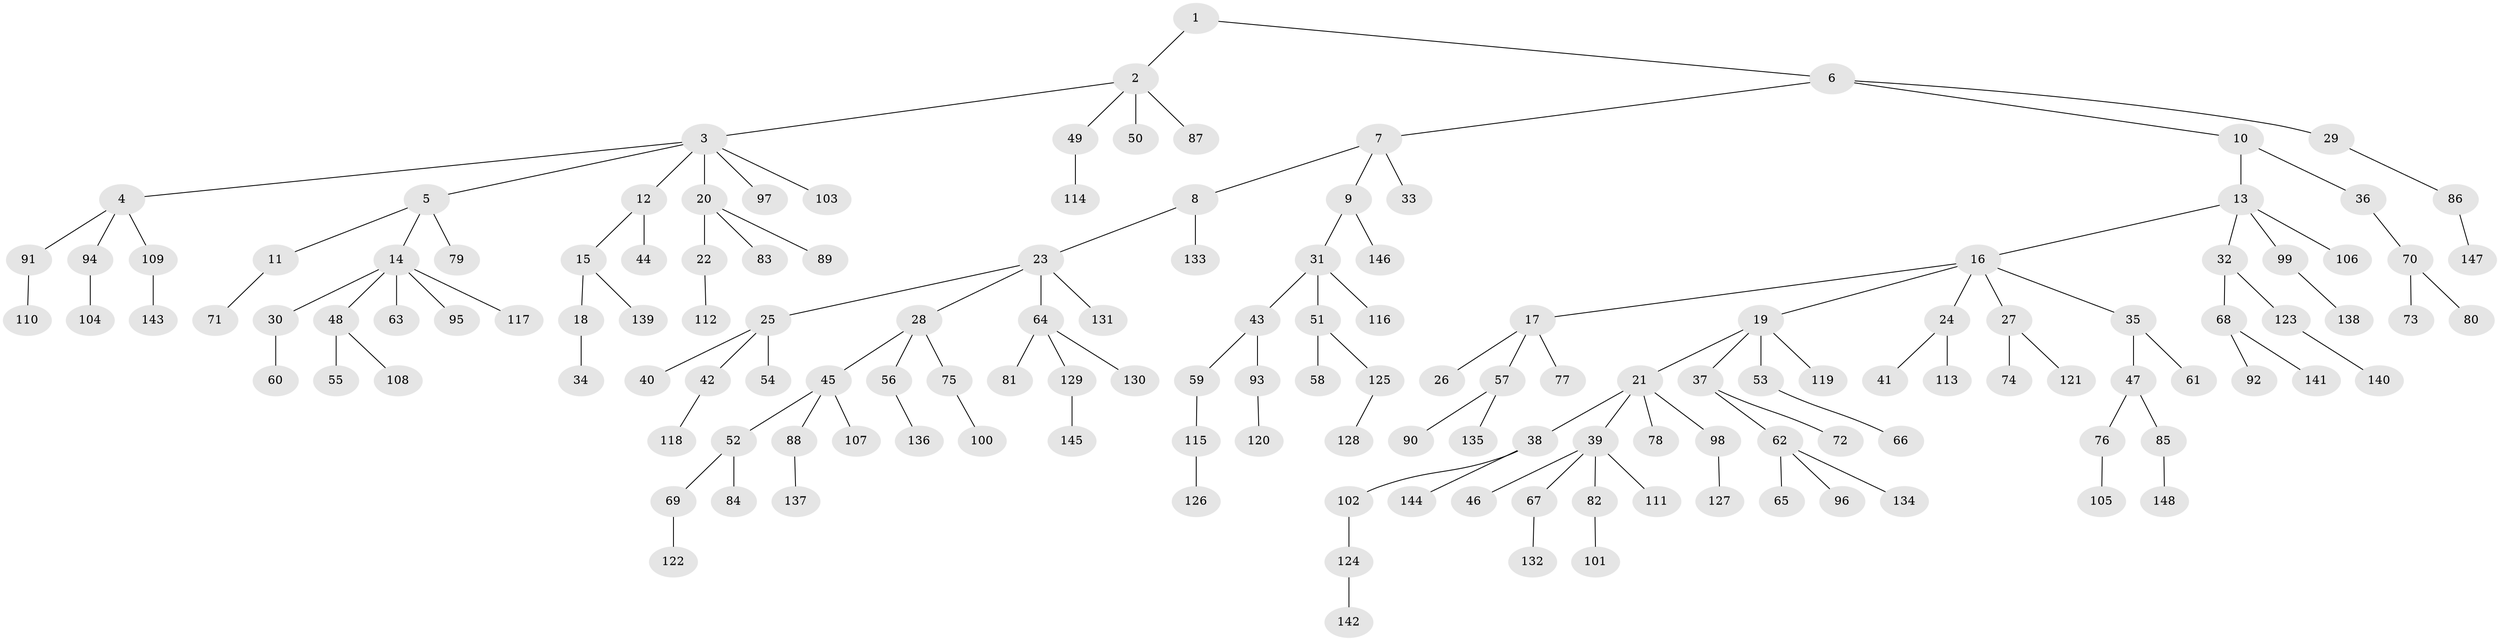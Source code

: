 // coarse degree distribution, {3: 0.05084745762711865, 12: 0.01694915254237288, 5: 0.06779661016949153, 9: 0.01694915254237288, 2: 0.1016949152542373, 1: 0.7288135593220338, 11: 0.01694915254237288}
// Generated by graph-tools (version 1.1) at 2025/19/03/04/25 18:19:06]
// undirected, 148 vertices, 147 edges
graph export_dot {
graph [start="1"]
  node [color=gray90,style=filled];
  1;
  2;
  3;
  4;
  5;
  6;
  7;
  8;
  9;
  10;
  11;
  12;
  13;
  14;
  15;
  16;
  17;
  18;
  19;
  20;
  21;
  22;
  23;
  24;
  25;
  26;
  27;
  28;
  29;
  30;
  31;
  32;
  33;
  34;
  35;
  36;
  37;
  38;
  39;
  40;
  41;
  42;
  43;
  44;
  45;
  46;
  47;
  48;
  49;
  50;
  51;
  52;
  53;
  54;
  55;
  56;
  57;
  58;
  59;
  60;
  61;
  62;
  63;
  64;
  65;
  66;
  67;
  68;
  69;
  70;
  71;
  72;
  73;
  74;
  75;
  76;
  77;
  78;
  79;
  80;
  81;
  82;
  83;
  84;
  85;
  86;
  87;
  88;
  89;
  90;
  91;
  92;
  93;
  94;
  95;
  96;
  97;
  98;
  99;
  100;
  101;
  102;
  103;
  104;
  105;
  106;
  107;
  108;
  109;
  110;
  111;
  112;
  113;
  114;
  115;
  116;
  117;
  118;
  119;
  120;
  121;
  122;
  123;
  124;
  125;
  126;
  127;
  128;
  129;
  130;
  131;
  132;
  133;
  134;
  135;
  136;
  137;
  138;
  139;
  140;
  141;
  142;
  143;
  144;
  145;
  146;
  147;
  148;
  1 -- 2;
  1 -- 6;
  2 -- 3;
  2 -- 49;
  2 -- 50;
  2 -- 87;
  3 -- 4;
  3 -- 5;
  3 -- 12;
  3 -- 20;
  3 -- 97;
  3 -- 103;
  4 -- 91;
  4 -- 94;
  4 -- 109;
  5 -- 11;
  5 -- 14;
  5 -- 79;
  6 -- 7;
  6 -- 10;
  6 -- 29;
  7 -- 8;
  7 -- 9;
  7 -- 33;
  8 -- 23;
  8 -- 133;
  9 -- 31;
  9 -- 146;
  10 -- 13;
  10 -- 36;
  11 -- 71;
  12 -- 15;
  12 -- 44;
  13 -- 16;
  13 -- 32;
  13 -- 99;
  13 -- 106;
  14 -- 30;
  14 -- 48;
  14 -- 63;
  14 -- 95;
  14 -- 117;
  15 -- 18;
  15 -- 139;
  16 -- 17;
  16 -- 19;
  16 -- 24;
  16 -- 27;
  16 -- 35;
  17 -- 26;
  17 -- 57;
  17 -- 77;
  18 -- 34;
  19 -- 21;
  19 -- 37;
  19 -- 53;
  19 -- 119;
  20 -- 22;
  20 -- 83;
  20 -- 89;
  21 -- 38;
  21 -- 39;
  21 -- 78;
  21 -- 98;
  22 -- 112;
  23 -- 25;
  23 -- 28;
  23 -- 64;
  23 -- 131;
  24 -- 41;
  24 -- 113;
  25 -- 40;
  25 -- 42;
  25 -- 54;
  27 -- 74;
  27 -- 121;
  28 -- 45;
  28 -- 56;
  28 -- 75;
  29 -- 86;
  30 -- 60;
  31 -- 43;
  31 -- 51;
  31 -- 116;
  32 -- 68;
  32 -- 123;
  35 -- 47;
  35 -- 61;
  36 -- 70;
  37 -- 62;
  37 -- 72;
  38 -- 102;
  38 -- 144;
  39 -- 46;
  39 -- 67;
  39 -- 82;
  39 -- 111;
  42 -- 118;
  43 -- 59;
  43 -- 93;
  45 -- 52;
  45 -- 88;
  45 -- 107;
  47 -- 76;
  47 -- 85;
  48 -- 55;
  48 -- 108;
  49 -- 114;
  51 -- 58;
  51 -- 125;
  52 -- 69;
  52 -- 84;
  53 -- 66;
  56 -- 136;
  57 -- 90;
  57 -- 135;
  59 -- 115;
  62 -- 65;
  62 -- 96;
  62 -- 134;
  64 -- 81;
  64 -- 129;
  64 -- 130;
  67 -- 132;
  68 -- 92;
  68 -- 141;
  69 -- 122;
  70 -- 73;
  70 -- 80;
  75 -- 100;
  76 -- 105;
  82 -- 101;
  85 -- 148;
  86 -- 147;
  88 -- 137;
  91 -- 110;
  93 -- 120;
  94 -- 104;
  98 -- 127;
  99 -- 138;
  102 -- 124;
  109 -- 143;
  115 -- 126;
  123 -- 140;
  124 -- 142;
  125 -- 128;
  129 -- 145;
}
